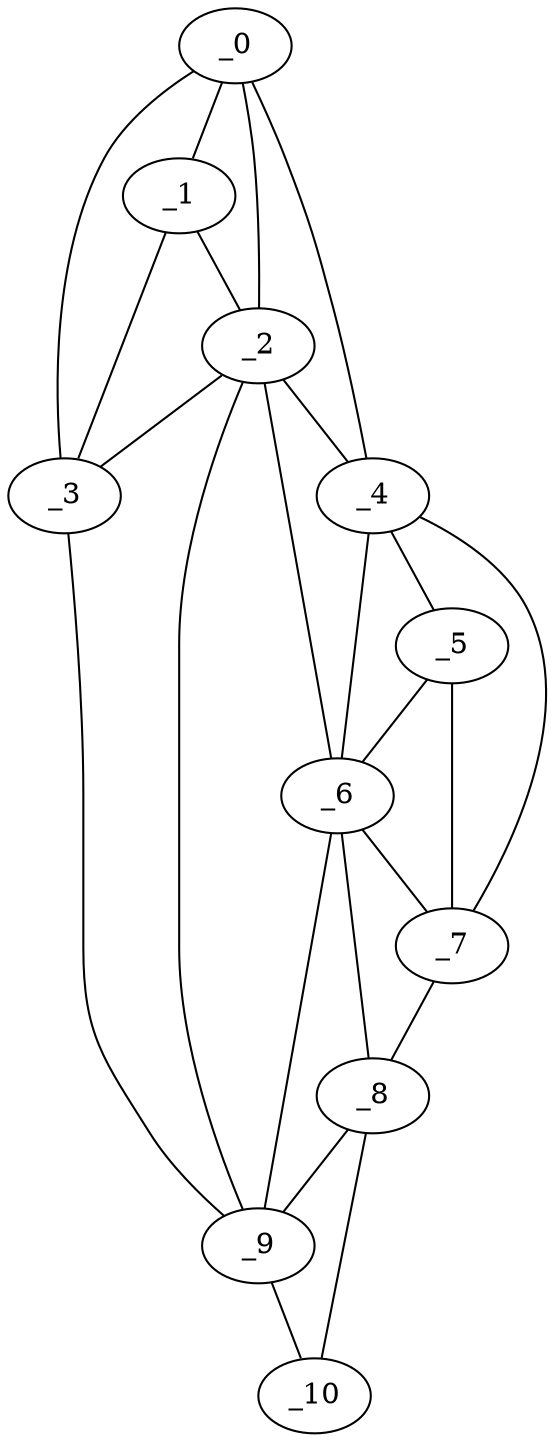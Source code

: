 graph "obj18__90.gxl" {
	_0	 [x=11,
		y=18];
	_1	 [x=27,
		y=65];
	_0 -- _1	 [valence=2];
	_2	 [x=29,
		y=62];
	_0 -- _2	 [valence=2];
	_3	 [x=33,
		y=83];
	_0 -- _3	 [valence=1];
	_4	 [x=45,
		y=4];
	_0 -- _4	 [valence=1];
	_1 -- _2	 [valence=2];
	_1 -- _3	 [valence=1];
	_2 -- _3	 [valence=2];
	_2 -- _4	 [valence=1];
	_6	 [x=62,
		y=15];
	_2 -- _6	 [valence=2];
	_9	 [x=114,
		y=28];
	_2 -- _9	 [valence=1];
	_3 -- _9	 [valence=1];
	_5	 [x=58,
		y=10];
	_4 -- _5	 [valence=2];
	_4 -- _6	 [valence=1];
	_7	 [x=66,
		y=2];
	_4 -- _7	 [valence=1];
	_5 -- _6	 [valence=2];
	_5 -- _7	 [valence=1];
	_6 -- _7	 [valence=2];
	_8	 [x=75,
		y=4];
	_6 -- _8	 [valence=2];
	_6 -- _9	 [valence=1];
	_7 -- _8	 [valence=1];
	_8 -- _9	 [valence=2];
	_10	 [x=117,
		y=18];
	_8 -- _10	 [valence=1];
	_9 -- _10	 [valence=1];
}
